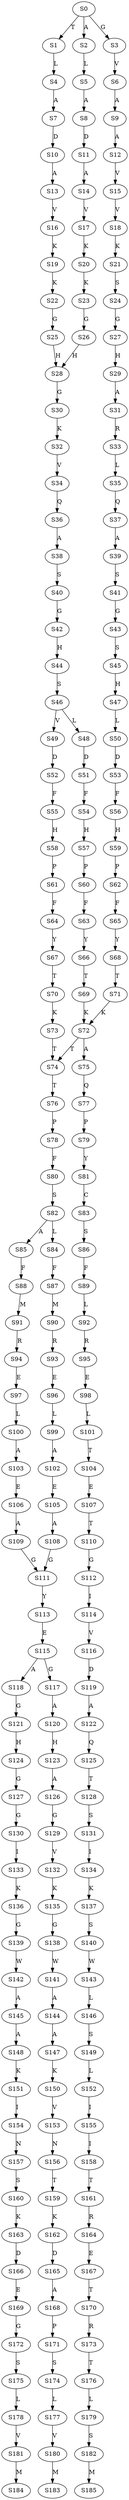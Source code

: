 strict digraph  {
	S0 -> S1 [ label = T ];
	S0 -> S2 [ label = A ];
	S0 -> S3 [ label = G ];
	S1 -> S4 [ label = L ];
	S2 -> S5 [ label = L ];
	S3 -> S6 [ label = V ];
	S4 -> S7 [ label = A ];
	S5 -> S8 [ label = A ];
	S6 -> S9 [ label = A ];
	S7 -> S10 [ label = D ];
	S8 -> S11 [ label = D ];
	S9 -> S12 [ label = A ];
	S10 -> S13 [ label = A ];
	S11 -> S14 [ label = A ];
	S12 -> S15 [ label = V ];
	S13 -> S16 [ label = V ];
	S14 -> S17 [ label = V ];
	S15 -> S18 [ label = V ];
	S16 -> S19 [ label = K ];
	S17 -> S20 [ label = K ];
	S18 -> S21 [ label = K ];
	S19 -> S22 [ label = K ];
	S20 -> S23 [ label = K ];
	S21 -> S24 [ label = S ];
	S22 -> S25 [ label = G ];
	S23 -> S26 [ label = G ];
	S24 -> S27 [ label = G ];
	S25 -> S28 [ label = H ];
	S26 -> S28 [ label = H ];
	S27 -> S29 [ label = H ];
	S28 -> S30 [ label = G ];
	S29 -> S31 [ label = A ];
	S30 -> S32 [ label = K ];
	S31 -> S33 [ label = R ];
	S32 -> S34 [ label = V ];
	S33 -> S35 [ label = L ];
	S34 -> S36 [ label = Q ];
	S35 -> S37 [ label = Q ];
	S36 -> S38 [ label = A ];
	S37 -> S39 [ label = A ];
	S38 -> S40 [ label = S ];
	S39 -> S41 [ label = S ];
	S40 -> S42 [ label = G ];
	S41 -> S43 [ label = G ];
	S42 -> S44 [ label = H ];
	S43 -> S45 [ label = S ];
	S44 -> S46 [ label = S ];
	S45 -> S47 [ label = H ];
	S46 -> S48 [ label = L ];
	S46 -> S49 [ label = V ];
	S47 -> S50 [ label = L ];
	S48 -> S51 [ label = D ];
	S49 -> S52 [ label = D ];
	S50 -> S53 [ label = D ];
	S51 -> S54 [ label = F ];
	S52 -> S55 [ label = F ];
	S53 -> S56 [ label = F ];
	S54 -> S57 [ label = H ];
	S55 -> S58 [ label = H ];
	S56 -> S59 [ label = H ];
	S57 -> S60 [ label = P ];
	S58 -> S61 [ label = P ];
	S59 -> S62 [ label = P ];
	S60 -> S63 [ label = F ];
	S61 -> S64 [ label = F ];
	S62 -> S65 [ label = F ];
	S63 -> S66 [ label = Y ];
	S64 -> S67 [ label = Y ];
	S65 -> S68 [ label = Y ];
	S66 -> S69 [ label = T ];
	S67 -> S70 [ label = T ];
	S68 -> S71 [ label = T ];
	S69 -> S72 [ label = K ];
	S70 -> S73 [ label = K ];
	S71 -> S72 [ label = K ];
	S72 -> S74 [ label = T ];
	S72 -> S75 [ label = A ];
	S73 -> S74 [ label = T ];
	S74 -> S76 [ label = T ];
	S75 -> S77 [ label = Q ];
	S76 -> S78 [ label = P ];
	S77 -> S79 [ label = P ];
	S78 -> S80 [ label = F ];
	S79 -> S81 [ label = Y ];
	S80 -> S82 [ label = S ];
	S81 -> S83 [ label = C ];
	S82 -> S84 [ label = L ];
	S82 -> S85 [ label = A ];
	S83 -> S86 [ label = S ];
	S84 -> S87 [ label = F ];
	S85 -> S88 [ label = F ];
	S86 -> S89 [ label = F ];
	S87 -> S90 [ label = M ];
	S88 -> S91 [ label = M ];
	S89 -> S92 [ label = L ];
	S90 -> S93 [ label = R ];
	S91 -> S94 [ label = R ];
	S92 -> S95 [ label = R ];
	S93 -> S96 [ label = E ];
	S94 -> S97 [ label = E ];
	S95 -> S98 [ label = E ];
	S96 -> S99 [ label = L ];
	S97 -> S100 [ label = L ];
	S98 -> S101 [ label = L ];
	S99 -> S102 [ label = A ];
	S100 -> S103 [ label = A ];
	S101 -> S104 [ label = T ];
	S102 -> S105 [ label = E ];
	S103 -> S106 [ label = E ];
	S104 -> S107 [ label = E ];
	S105 -> S108 [ label = A ];
	S106 -> S109 [ label = A ];
	S107 -> S110 [ label = T ];
	S108 -> S111 [ label = G ];
	S109 -> S111 [ label = G ];
	S110 -> S112 [ label = G ];
	S111 -> S113 [ label = Y ];
	S112 -> S114 [ label = I ];
	S113 -> S115 [ label = E ];
	S114 -> S116 [ label = V ];
	S115 -> S117 [ label = G ];
	S115 -> S118 [ label = A ];
	S116 -> S119 [ label = D ];
	S117 -> S120 [ label = A ];
	S118 -> S121 [ label = G ];
	S119 -> S122 [ label = A ];
	S120 -> S123 [ label = H ];
	S121 -> S124 [ label = H ];
	S122 -> S125 [ label = Q ];
	S123 -> S126 [ label = A ];
	S124 -> S127 [ label = G ];
	S125 -> S128 [ label = T ];
	S126 -> S129 [ label = G ];
	S127 -> S130 [ label = G ];
	S128 -> S131 [ label = S ];
	S129 -> S132 [ label = V ];
	S130 -> S133 [ label = I ];
	S131 -> S134 [ label = I ];
	S132 -> S135 [ label = K ];
	S133 -> S136 [ label = K ];
	S134 -> S137 [ label = K ];
	S135 -> S138 [ label = G ];
	S136 -> S139 [ label = G ];
	S137 -> S140 [ label = S ];
	S138 -> S141 [ label = W ];
	S139 -> S142 [ label = W ];
	S140 -> S143 [ label = W ];
	S141 -> S144 [ label = A ];
	S142 -> S145 [ label = A ];
	S143 -> S146 [ label = L ];
	S144 -> S147 [ label = A ];
	S145 -> S148 [ label = A ];
	S146 -> S149 [ label = S ];
	S147 -> S150 [ label = K ];
	S148 -> S151 [ label = K ];
	S149 -> S152 [ label = L ];
	S150 -> S153 [ label = V ];
	S151 -> S154 [ label = I ];
	S152 -> S155 [ label = I ];
	S153 -> S156 [ label = N ];
	S154 -> S157 [ label = N ];
	S155 -> S158 [ label = I ];
	S156 -> S159 [ label = T ];
	S157 -> S160 [ label = S ];
	S158 -> S161 [ label = T ];
	S159 -> S162 [ label = K ];
	S160 -> S163 [ label = K ];
	S161 -> S164 [ label = R ];
	S162 -> S165 [ label = D ];
	S163 -> S166 [ label = D ];
	S164 -> S167 [ label = E ];
	S165 -> S168 [ label = A ];
	S166 -> S169 [ label = E ];
	S167 -> S170 [ label = T ];
	S168 -> S171 [ label = P ];
	S169 -> S172 [ label = G ];
	S170 -> S173 [ label = R ];
	S171 -> S174 [ label = S ];
	S172 -> S175 [ label = S ];
	S173 -> S176 [ label = T ];
	S174 -> S177 [ label = L ];
	S175 -> S178 [ label = L ];
	S176 -> S179 [ label = L ];
	S177 -> S180 [ label = V ];
	S178 -> S181 [ label = V ];
	S179 -> S182 [ label = S ];
	S180 -> S183 [ label = M ];
	S181 -> S184 [ label = M ];
	S182 -> S185 [ label = M ];
}
